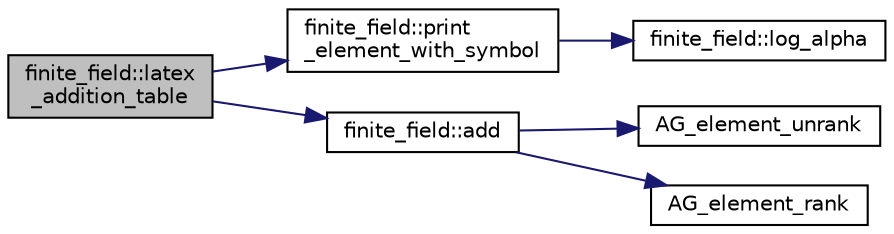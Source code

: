 digraph "finite_field::latex_addition_table"
{
  edge [fontname="Helvetica",fontsize="10",labelfontname="Helvetica",labelfontsize="10"];
  node [fontname="Helvetica",fontsize="10",shape=record];
  rankdir="LR";
  Node7836 [label="finite_field::latex\l_addition_table",height=0.2,width=0.4,color="black", fillcolor="grey75", style="filled", fontcolor="black"];
  Node7836 -> Node7837 [color="midnightblue",fontsize="10",style="solid",fontname="Helvetica"];
  Node7837 [label="finite_field::print\l_element_with_symbol",height=0.2,width=0.4,color="black", fillcolor="white", style="filled",URL="$df/d5a/classfinite__field.html#aa0180c961aa4a0a8934cb4dc82e38a4d"];
  Node7837 -> Node7838 [color="midnightblue",fontsize="10",style="solid",fontname="Helvetica"];
  Node7838 [label="finite_field::log_alpha",height=0.2,width=0.4,color="black", fillcolor="white", style="filled",URL="$df/d5a/classfinite__field.html#a446a83ae0d281ddf44215626f0097305"];
  Node7836 -> Node7839 [color="midnightblue",fontsize="10",style="solid",fontname="Helvetica"];
  Node7839 [label="finite_field::add",height=0.2,width=0.4,color="black", fillcolor="white", style="filled",URL="$df/d5a/classfinite__field.html#a8f12328a27500f3c7be0c849ebbc9d14"];
  Node7839 -> Node7840 [color="midnightblue",fontsize="10",style="solid",fontname="Helvetica"];
  Node7840 [label="AG_element_unrank",height=0.2,width=0.4,color="black", fillcolor="white", style="filled",URL="$d4/d67/geometry_8h.html#a4a33b86c87b2879b97cfa1327abe2885"];
  Node7839 -> Node7841 [color="midnightblue",fontsize="10",style="solid",fontname="Helvetica"];
  Node7841 [label="AG_element_rank",height=0.2,width=0.4,color="black", fillcolor="white", style="filled",URL="$d4/d67/geometry_8h.html#ab2ac908d07dd8038fd996e26bdc75c17"];
}

